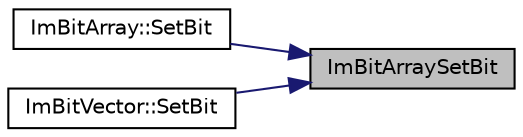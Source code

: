 digraph "ImBitArraySetBit"
{
 // LATEX_PDF_SIZE
  edge [fontname="Helvetica",fontsize="10",labelfontname="Helvetica",labelfontsize="10"];
  node [fontname="Helvetica",fontsize="10",shape=record];
  rankdir="RL";
  Node1 [label="ImBitArraySetBit",height=0.2,width=0.4,color="black", fillcolor="grey75", style="filled", fontcolor="black",tooltip=" "];
  Node1 -> Node2 [dir="back",color="midnightblue",fontsize="10",style="solid",fontname="Helvetica"];
  Node2 [label="ImBitArray::SetBit",height=0.2,width=0.4,color="black", fillcolor="white", style="filled",URL="$struct_im_bit_array.html#ad6724a454be8cd35290dbbcf0710ed55",tooltip=" "];
  Node1 -> Node3 [dir="back",color="midnightblue",fontsize="10",style="solid",fontname="Helvetica"];
  Node3 [label="ImBitVector::SetBit",height=0.2,width=0.4,color="black", fillcolor="white", style="filled",URL="$struct_im_bit_vector.html#afab0abbd320b1f33d1988760be7cd39b",tooltip=" "];
}
